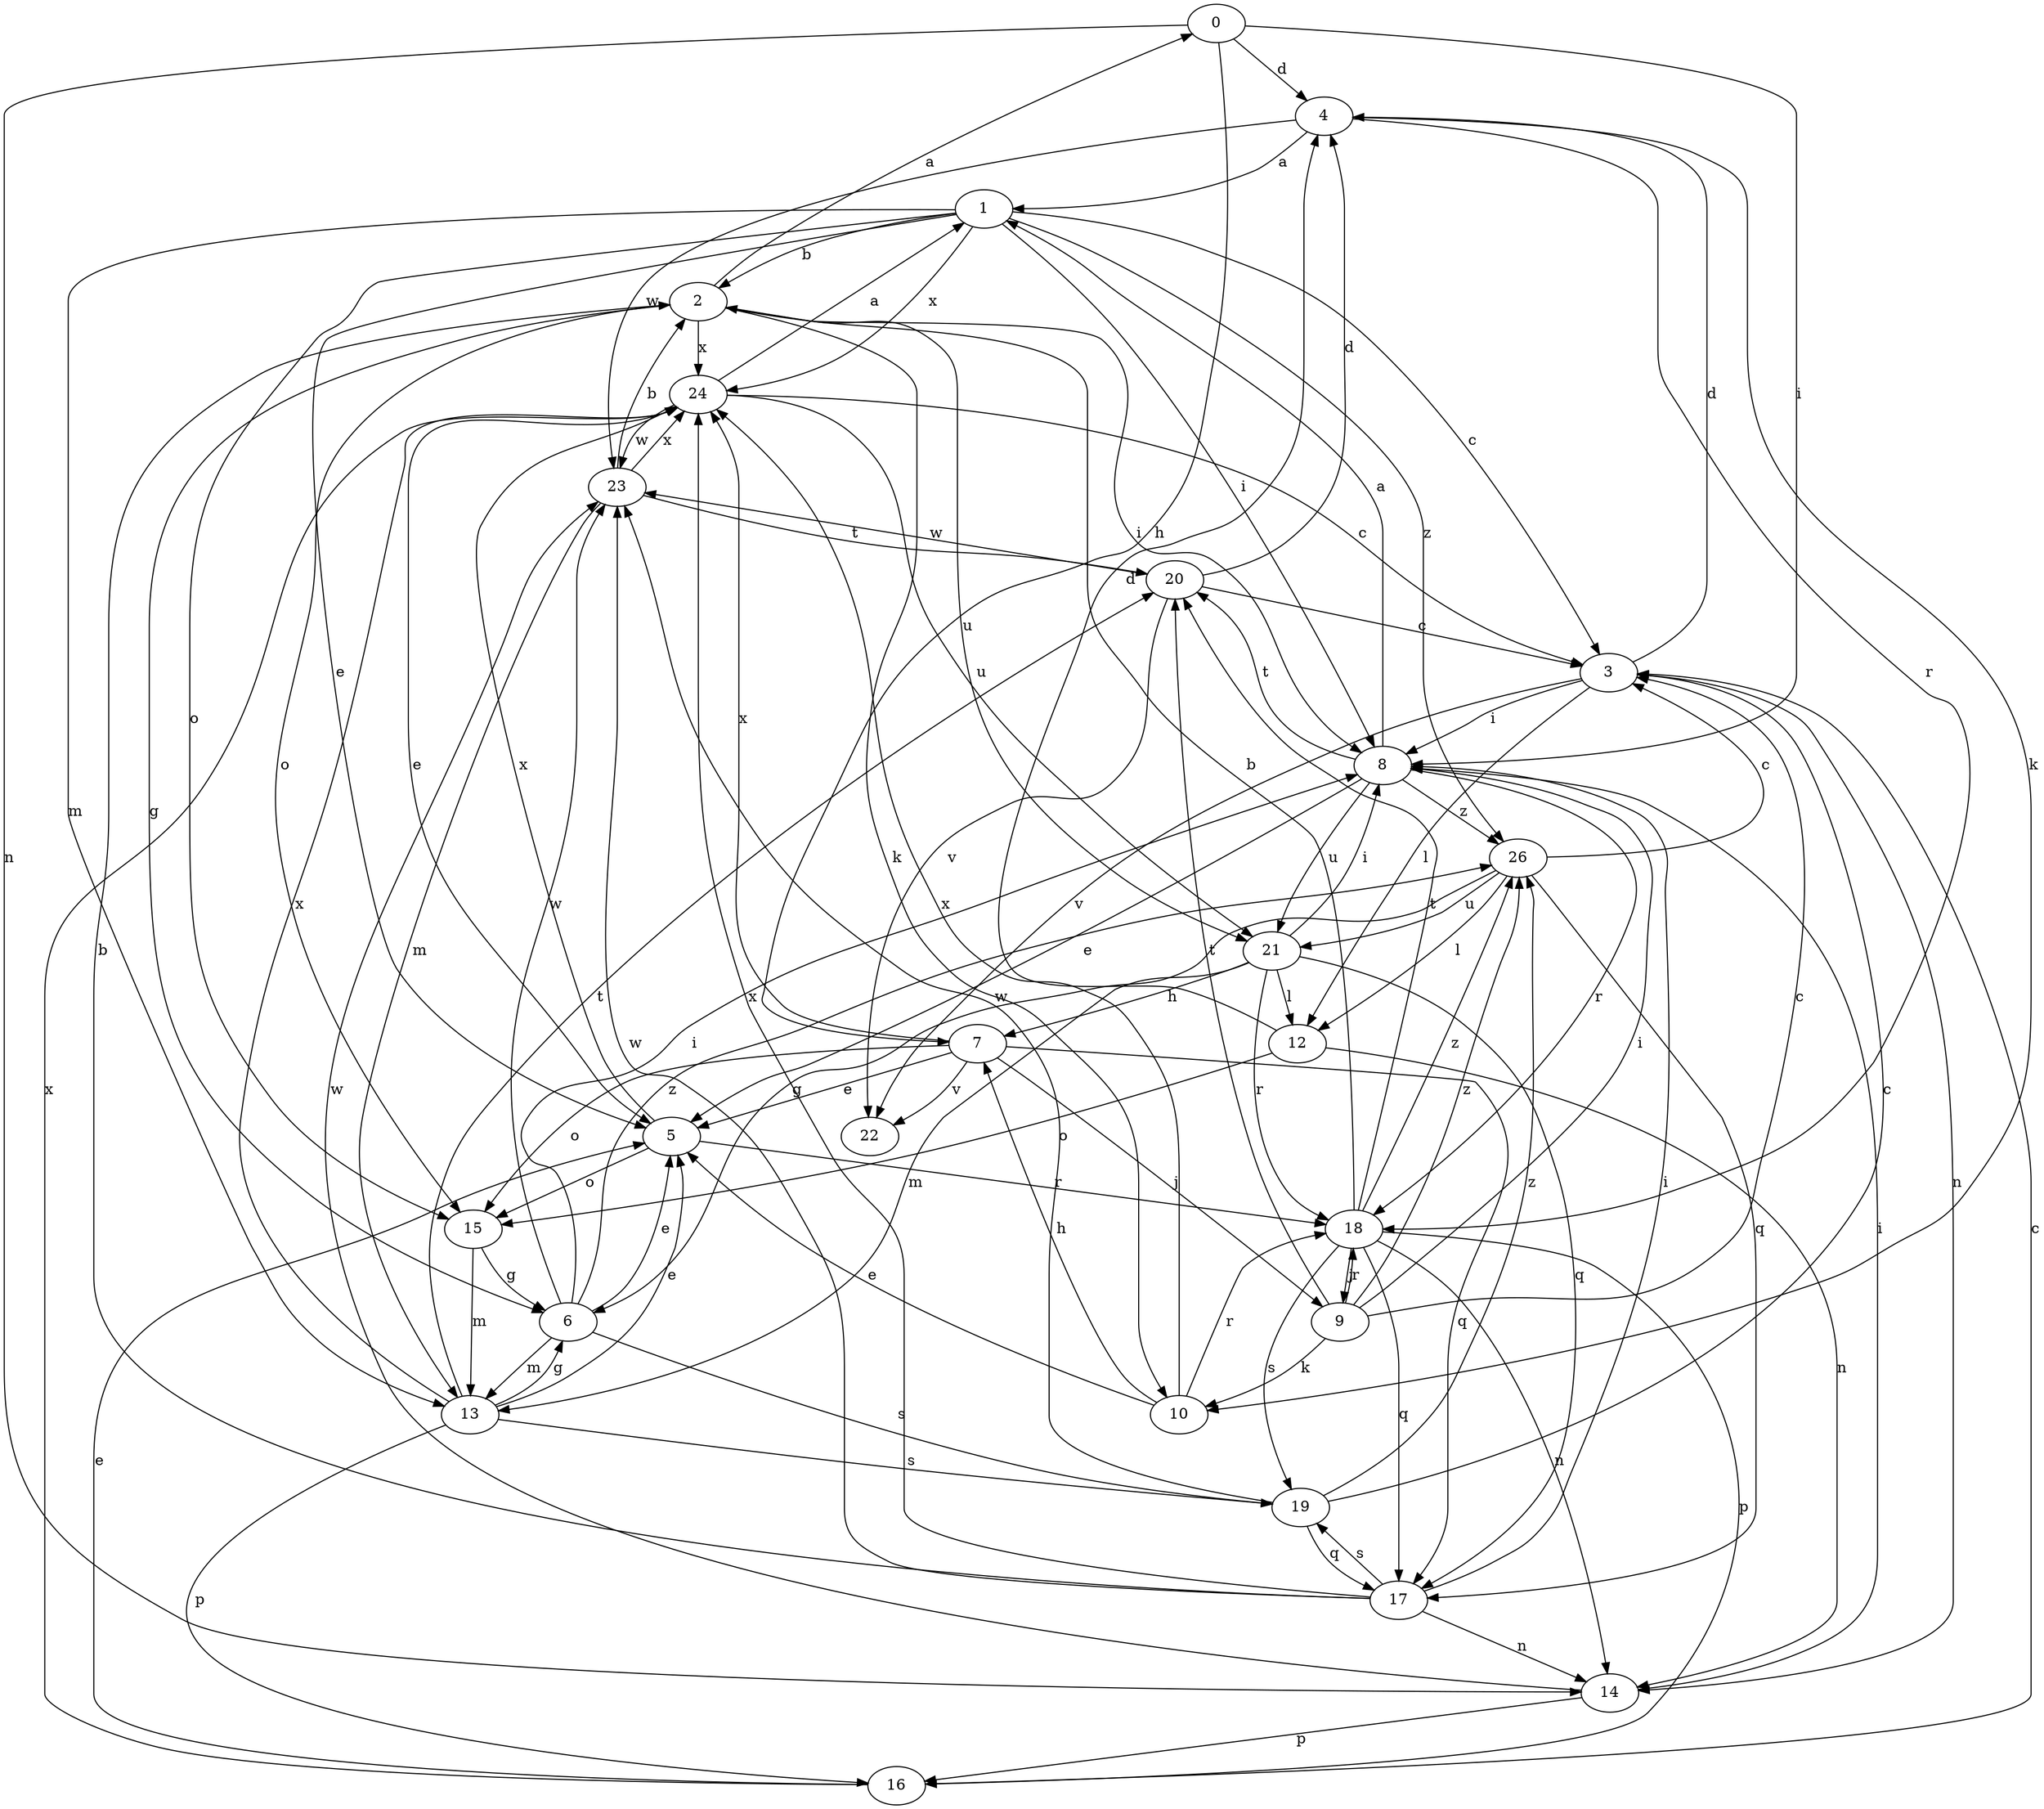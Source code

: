 strict digraph  {
0;
1;
2;
3;
4;
5;
6;
7;
8;
9;
10;
12;
13;
14;
15;
16;
17;
18;
19;
20;
21;
22;
23;
24;
26;
0 -> 4  [label=d];
0 -> 7  [label=h];
0 -> 8  [label=i];
0 -> 14  [label=n];
1 -> 2  [label=b];
1 -> 3  [label=c];
1 -> 5  [label=e];
1 -> 8  [label=i];
1 -> 13  [label=m];
1 -> 15  [label=o];
1 -> 24  [label=x];
1 -> 26  [label=z];
2 -> 0  [label=a];
2 -> 6  [label=g];
2 -> 8  [label=i];
2 -> 10  [label=k];
2 -> 15  [label=o];
2 -> 21  [label=u];
2 -> 24  [label=x];
3 -> 4  [label=d];
3 -> 8  [label=i];
3 -> 12  [label=l];
3 -> 14  [label=n];
3 -> 22  [label=v];
4 -> 1  [label=a];
4 -> 10  [label=k];
4 -> 18  [label=r];
4 -> 23  [label=w];
5 -> 15  [label=o];
5 -> 18  [label=r];
5 -> 24  [label=x];
6 -> 5  [label=e];
6 -> 8  [label=i];
6 -> 13  [label=m];
6 -> 19  [label=s];
6 -> 23  [label=w];
6 -> 26  [label=z];
7 -> 5  [label=e];
7 -> 9  [label=j];
7 -> 15  [label=o];
7 -> 17  [label=q];
7 -> 22  [label=v];
7 -> 24  [label=x];
8 -> 1  [label=a];
8 -> 5  [label=e];
8 -> 18  [label=r];
8 -> 20  [label=t];
8 -> 21  [label=u];
8 -> 26  [label=z];
9 -> 3  [label=c];
9 -> 8  [label=i];
9 -> 10  [label=k];
9 -> 18  [label=r];
9 -> 20  [label=t];
9 -> 26  [label=z];
10 -> 5  [label=e];
10 -> 7  [label=h];
10 -> 18  [label=r];
10 -> 24  [label=x];
12 -> 4  [label=d];
12 -> 14  [label=n];
12 -> 15  [label=o];
13 -> 5  [label=e];
13 -> 6  [label=g];
13 -> 16  [label=p];
13 -> 19  [label=s];
13 -> 20  [label=t];
13 -> 24  [label=x];
14 -> 8  [label=i];
14 -> 16  [label=p];
14 -> 23  [label=w];
15 -> 6  [label=g];
15 -> 13  [label=m];
16 -> 3  [label=c];
16 -> 5  [label=e];
16 -> 24  [label=x];
17 -> 2  [label=b];
17 -> 8  [label=i];
17 -> 14  [label=n];
17 -> 19  [label=s];
17 -> 23  [label=w];
17 -> 24  [label=x];
18 -> 2  [label=b];
18 -> 9  [label=j];
18 -> 14  [label=n];
18 -> 16  [label=p];
18 -> 17  [label=q];
18 -> 19  [label=s];
18 -> 20  [label=t];
18 -> 26  [label=z];
19 -> 3  [label=c];
19 -> 17  [label=q];
19 -> 23  [label=w];
19 -> 26  [label=z];
20 -> 3  [label=c];
20 -> 4  [label=d];
20 -> 22  [label=v];
20 -> 23  [label=w];
21 -> 7  [label=h];
21 -> 8  [label=i];
21 -> 12  [label=l];
21 -> 13  [label=m];
21 -> 17  [label=q];
21 -> 18  [label=r];
23 -> 2  [label=b];
23 -> 13  [label=m];
23 -> 20  [label=t];
23 -> 24  [label=x];
24 -> 1  [label=a];
24 -> 3  [label=c];
24 -> 5  [label=e];
24 -> 21  [label=u];
24 -> 23  [label=w];
26 -> 3  [label=c];
26 -> 6  [label=g];
26 -> 12  [label=l];
26 -> 17  [label=q];
26 -> 21  [label=u];
}
